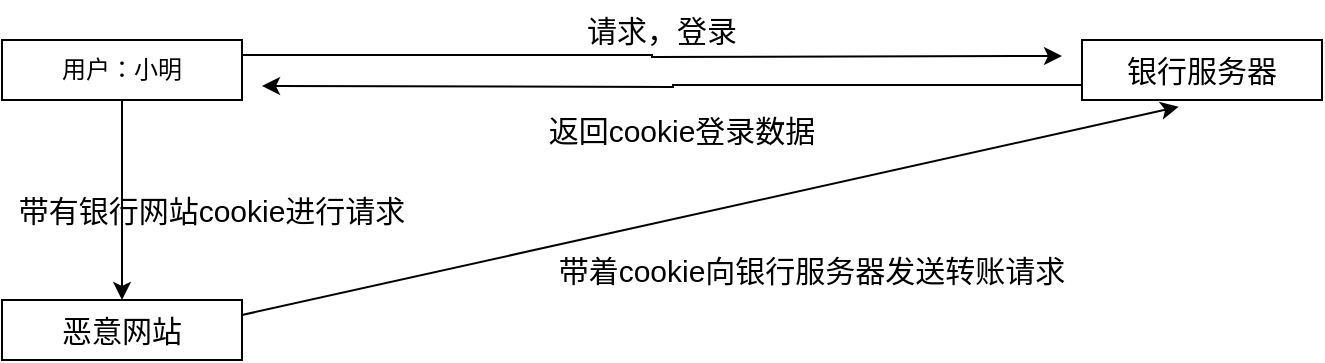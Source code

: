 <mxfile version="20.8.10" type="device"><diagram name="第 1 页" id="qvkvTmKEfcUCNLrAjVth"><mxGraphModel dx="1036" dy="702" grid="1" gridSize="10" guides="1" tooltips="1" connect="1" arrows="1" fold="1" page="1" pageScale="1" pageWidth="827" pageHeight="1169" math="0" shadow="0"><root><mxCell id="0"/><mxCell id="1" parent="0"/><mxCell id="2DPuduHgNwdF8DYAqZKZ-4" style="edgeStyle=orthogonalEdgeStyle;rounded=0;orthogonalLoop=1;jettySize=auto;html=1;exitX=1;exitY=0.25;exitDx=0;exitDy=0;fontSize=15;" edge="1" parent="1" source="2DPuduHgNwdF8DYAqZKZ-1"><mxGeometry relative="1" as="geometry"><mxPoint x="600" y="188" as="targetPoint"/></mxGeometry></mxCell><mxCell id="2DPuduHgNwdF8DYAqZKZ-12" style="edgeStyle=orthogonalEdgeStyle;rounded=0;orthogonalLoop=1;jettySize=auto;html=1;exitX=0.75;exitY=1;exitDx=0;exitDy=0;fontSize=15;entryX=0.75;entryY=1;entryDx=0;entryDy=0;" edge="1" parent="1" source="2DPuduHgNwdF8DYAqZKZ-1" target="2DPuduHgNwdF8DYAqZKZ-1"><mxGeometry relative="1" as="geometry"><mxPoint x="330" y="380" as="targetPoint"/><Array as="points"/></mxGeometry></mxCell><mxCell id="2DPuduHgNwdF8DYAqZKZ-1" value="用户：小明" style="rounded=0;whiteSpace=wrap;html=1;" vertex="1" parent="1"><mxGeometry x="70" y="180" width="120" height="30" as="geometry"/></mxCell><mxCell id="2DPuduHgNwdF8DYAqZKZ-7" style="edgeStyle=orthogonalEdgeStyle;rounded=0;orthogonalLoop=1;jettySize=auto;html=1;exitX=0;exitY=0.75;exitDx=0;exitDy=0;fontSize=15;" edge="1" parent="1" source="2DPuduHgNwdF8DYAqZKZ-5"><mxGeometry relative="1" as="geometry"><mxPoint x="200" y="203" as="targetPoint"/></mxGeometry></mxCell><mxCell id="2DPuduHgNwdF8DYAqZKZ-5" value="银行服务器" style="rounded=0;whiteSpace=wrap;html=1;fontSize=15;" vertex="1" parent="1"><mxGeometry x="610" y="180" width="120" height="30" as="geometry"/></mxCell><mxCell id="2DPuduHgNwdF8DYAqZKZ-8" value="请求，登录" style="text;html=1;strokeColor=none;fillColor=none;align=center;verticalAlign=middle;whiteSpace=wrap;rounded=0;fontSize=15;" vertex="1" parent="1"><mxGeometry x="360" y="160" width="80" height="30" as="geometry"/></mxCell><mxCell id="2DPuduHgNwdF8DYAqZKZ-11" value="返回cookie登录数据" style="text;html=1;strokeColor=none;fillColor=none;align=center;verticalAlign=middle;whiteSpace=wrap;rounded=0;fontSize=15;" vertex="1" parent="1"><mxGeometry x="340" y="210" width="140" height="30" as="geometry"/></mxCell><mxCell id="2DPuduHgNwdF8DYAqZKZ-13" value="" style="endArrow=classic;html=1;rounded=0;fontSize=15;entryX=0.5;entryY=0;entryDx=0;entryDy=0;exitX=0.5;exitY=1;exitDx=0;exitDy=0;" edge="1" parent="1" source="2DPuduHgNwdF8DYAqZKZ-1" target="2DPuduHgNwdF8DYAqZKZ-14"><mxGeometry width="50" height="50" relative="1" as="geometry"><mxPoint x="160" y="210" as="sourcePoint"/><mxPoint x="300" y="370" as="targetPoint"/></mxGeometry></mxCell><mxCell id="2DPuduHgNwdF8DYAqZKZ-14" value="恶意网站" style="rounded=0;whiteSpace=wrap;html=1;fontSize=15;" vertex="1" parent="1"><mxGeometry x="70" y="310" width="120" height="30" as="geometry"/></mxCell><mxCell id="2DPuduHgNwdF8DYAqZKZ-15" value="带有银行网站cookie进行请求" style="text;html=1;strokeColor=none;fillColor=none;align=center;verticalAlign=middle;whiteSpace=wrap;rounded=0;fontSize=15;" vertex="1" parent="1"><mxGeometry x="70" y="250" width="210" height="30" as="geometry"/></mxCell><mxCell id="2DPuduHgNwdF8DYAqZKZ-16" value="" style="endArrow=classic;html=1;rounded=0;fontSize=15;entryX=0.403;entryY=1.113;entryDx=0;entryDy=0;entryPerimeter=0;exitX=1;exitY=0.25;exitDx=0;exitDy=0;" edge="1" parent="1" source="2DPuduHgNwdF8DYAqZKZ-14" target="2DPuduHgNwdF8DYAqZKZ-5"><mxGeometry width="50" height="50" relative="1" as="geometry"><mxPoint x="390" y="330" as="sourcePoint"/><mxPoint x="440" y="280" as="targetPoint"/></mxGeometry></mxCell><mxCell id="2DPuduHgNwdF8DYAqZKZ-18" value="带着cookie向银行服务器发送转账请求" style="text;html=1;strokeColor=none;fillColor=none;align=center;verticalAlign=middle;whiteSpace=wrap;rounded=0;fontSize=15;" vertex="1" parent="1"><mxGeometry x="340" y="280" width="270" height="30" as="geometry"/></mxCell></root></mxGraphModel></diagram></mxfile>